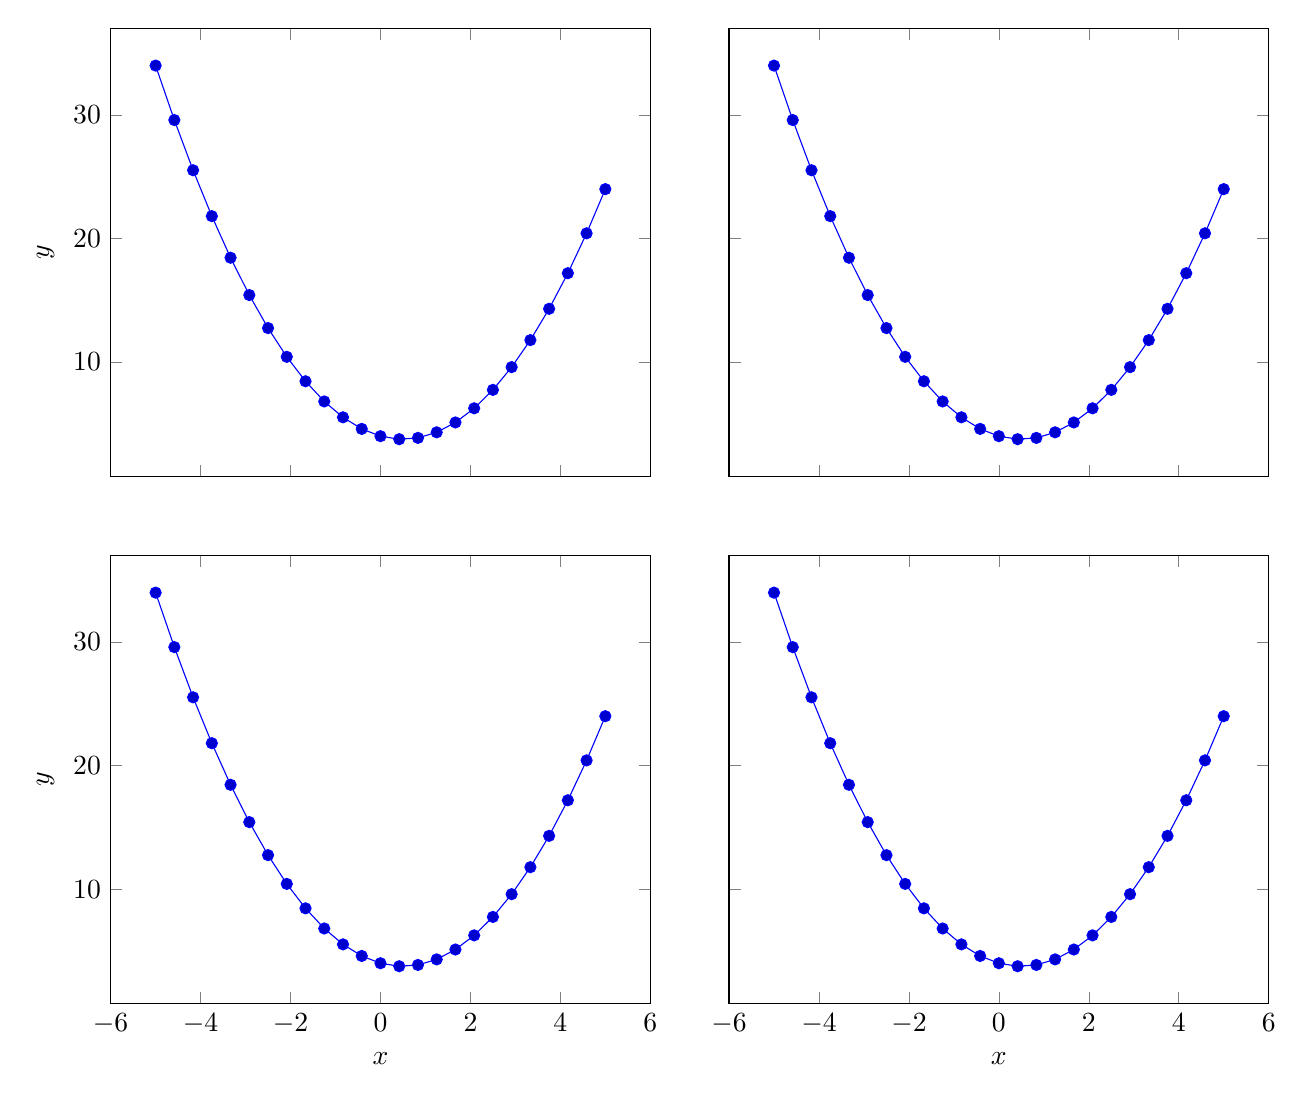 \begin{tikzpicture}
	\begin{groupplot}[
		group style={
			group size=2 by 2,
			y descriptions at=edge left,
			x descriptions at=edge bottom
		},
		xlabel=$x$,
		ylabel=$y$	
		]
		
		\nextgroupplot
		\addplot {x^2 - x + 4};
		
		\nextgroupplot
		\addplot {x^2 - x + 4};
		
		\nextgroupplot
		\addplot {x^2 - x + 4};
		
		\nextgroupplot
		\addplot {x^2 - x + 4};
		
	\end{groupplot}
	
\end{tikzpicture}